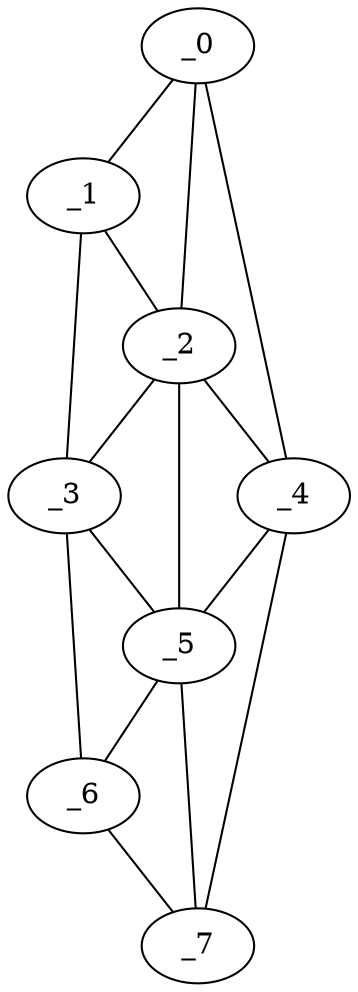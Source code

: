 graph "obj75__160.gxl" {
	_0	 [x=53,
		y=26];
	_1	 [x=55,
		y=44];
	_0 -- _1	 [valence=1];
	_2	 [x=58,
		y=37];
	_0 -- _2	 [valence=2];
	_4	 [x=67,
		y=30];
	_0 -- _4	 [valence=1];
	_1 -- _2	 [valence=1];
	_3	 [x=60,
		y=48];
	_1 -- _3	 [valence=1];
	_2 -- _3	 [valence=2];
	_2 -- _4	 [valence=2];
	_5	 [x=70,
		y=43];
	_2 -- _5	 [valence=2];
	_3 -- _5	 [valence=2];
	_6	 [x=93,
		y=63];
	_3 -- _6	 [valence=1];
	_4 -- _5	 [valence=2];
	_7	 [x=98,
		y=55];
	_4 -- _7	 [valence=1];
	_5 -- _6	 [valence=2];
	_5 -- _7	 [valence=1];
	_6 -- _7	 [valence=1];
}
